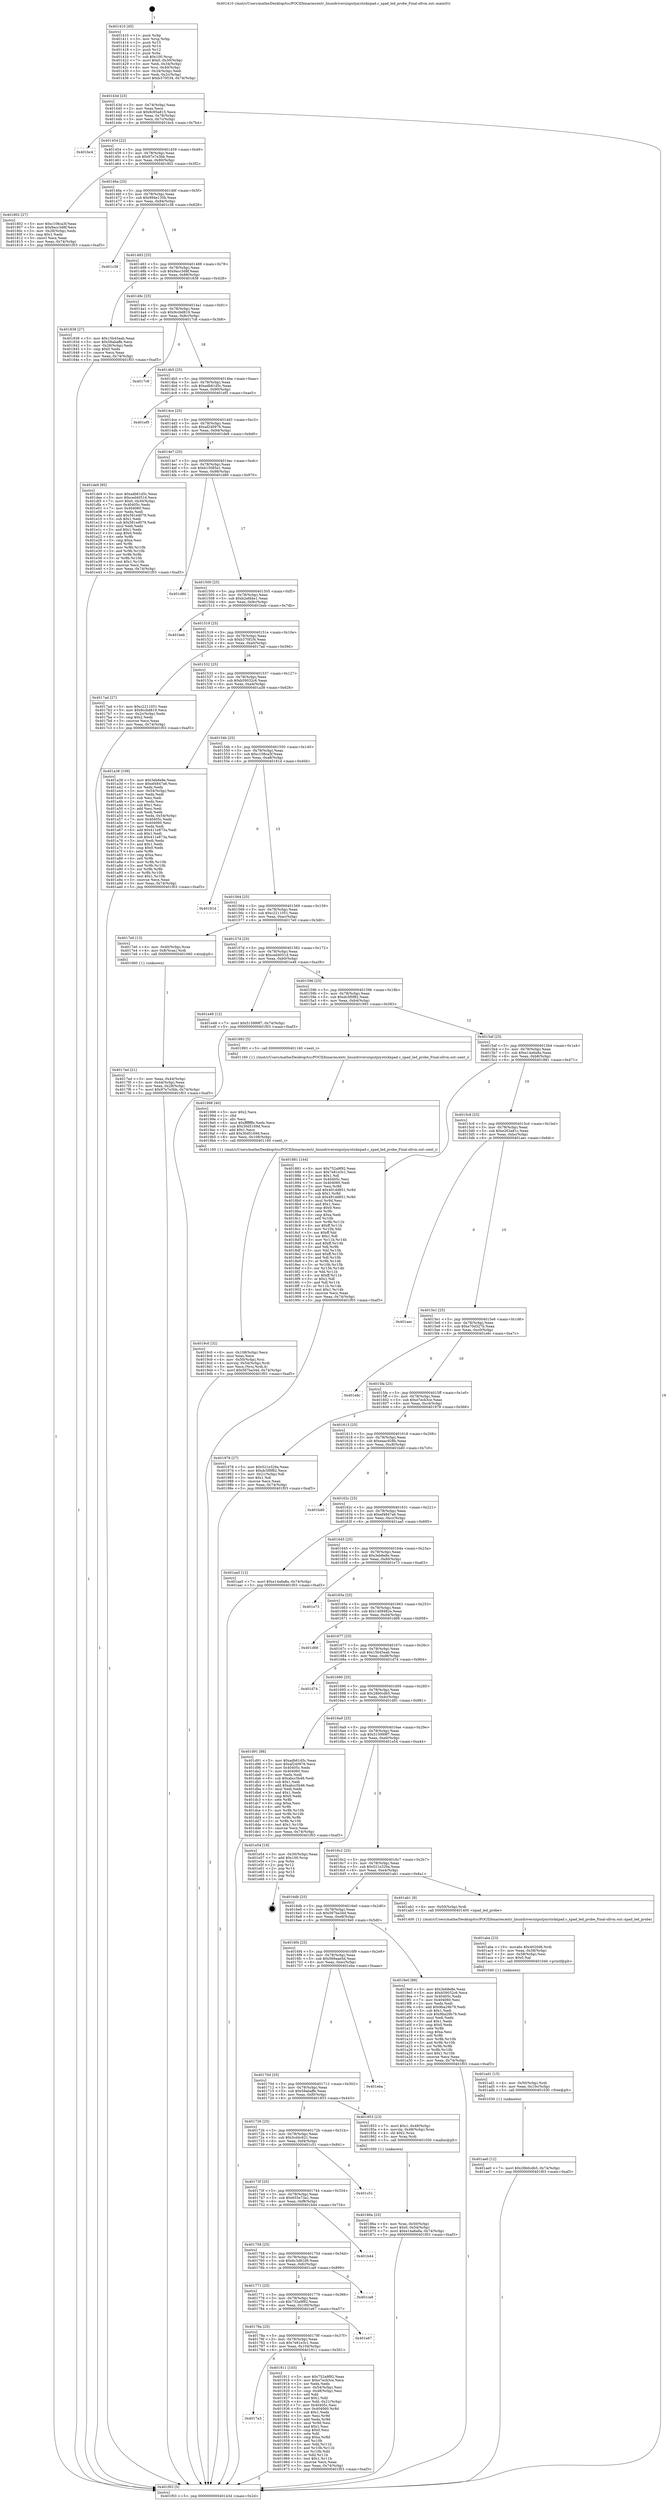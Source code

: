 digraph "0x401410" {
  label = "0x401410 (/mnt/c/Users/mathe/Desktop/tcc/POCII/binaries/extr_linuxdriversinputjoystickxpad.c_xpad_led_probe_Final-ollvm.out::main(0))"
  labelloc = "t"
  node[shape=record]

  Entry [label="",width=0.3,height=0.3,shape=circle,fillcolor=black,style=filled]
  "0x40143d" [label="{
     0x40143d [23]\l
     | [instrs]\l
     &nbsp;&nbsp;0x40143d \<+3\>: mov -0x74(%rbp),%eax\l
     &nbsp;&nbsp;0x401440 \<+2\>: mov %eax,%ecx\l
     &nbsp;&nbsp;0x401442 \<+6\>: sub $0x8c95a815,%ecx\l
     &nbsp;&nbsp;0x401448 \<+3\>: mov %eax,-0x78(%rbp)\l
     &nbsp;&nbsp;0x40144b \<+3\>: mov %ecx,-0x7c(%rbp)\l
     &nbsp;&nbsp;0x40144e \<+6\>: je 0000000000401bc4 \<main+0x7b4\>\l
  }"]
  "0x401bc4" [label="{
     0x401bc4\l
  }", style=dashed]
  "0x401454" [label="{
     0x401454 [22]\l
     | [instrs]\l
     &nbsp;&nbsp;0x401454 \<+5\>: jmp 0000000000401459 \<main+0x49\>\l
     &nbsp;&nbsp;0x401459 \<+3\>: mov -0x78(%rbp),%eax\l
     &nbsp;&nbsp;0x40145c \<+5\>: sub $0x97e7e3bb,%eax\l
     &nbsp;&nbsp;0x401461 \<+3\>: mov %eax,-0x80(%rbp)\l
     &nbsp;&nbsp;0x401464 \<+6\>: je 0000000000401802 \<main+0x3f2\>\l
  }"]
  Exit [label="",width=0.3,height=0.3,shape=circle,fillcolor=black,style=filled,peripheries=2]
  "0x401802" [label="{
     0x401802 [27]\l
     | [instrs]\l
     &nbsp;&nbsp;0x401802 \<+5\>: mov $0xc108ca3f,%eax\l
     &nbsp;&nbsp;0x401807 \<+5\>: mov $0x9acc3d8f,%ecx\l
     &nbsp;&nbsp;0x40180c \<+3\>: mov -0x28(%rbp),%edx\l
     &nbsp;&nbsp;0x40180f \<+3\>: cmp $0x1,%edx\l
     &nbsp;&nbsp;0x401812 \<+3\>: cmovl %ecx,%eax\l
     &nbsp;&nbsp;0x401815 \<+3\>: mov %eax,-0x74(%rbp)\l
     &nbsp;&nbsp;0x401818 \<+5\>: jmp 0000000000401f03 \<main+0xaf3\>\l
  }"]
  "0x40146a" [label="{
     0x40146a [25]\l
     | [instrs]\l
     &nbsp;&nbsp;0x40146a \<+5\>: jmp 000000000040146f \<main+0x5f\>\l
     &nbsp;&nbsp;0x40146f \<+3\>: mov -0x78(%rbp),%eax\l
     &nbsp;&nbsp;0x401472 \<+5\>: sub $0x994e135b,%eax\l
     &nbsp;&nbsp;0x401477 \<+6\>: mov %eax,-0x84(%rbp)\l
     &nbsp;&nbsp;0x40147d \<+6\>: je 0000000000401c38 \<main+0x828\>\l
  }"]
  "0x401ae0" [label="{
     0x401ae0 [12]\l
     | [instrs]\l
     &nbsp;&nbsp;0x401ae0 \<+7\>: movl $0x28b0cdb5,-0x74(%rbp)\l
     &nbsp;&nbsp;0x401ae7 \<+5\>: jmp 0000000000401f03 \<main+0xaf3\>\l
  }"]
  "0x401c38" [label="{
     0x401c38\l
  }", style=dashed]
  "0x401483" [label="{
     0x401483 [25]\l
     | [instrs]\l
     &nbsp;&nbsp;0x401483 \<+5\>: jmp 0000000000401488 \<main+0x78\>\l
     &nbsp;&nbsp;0x401488 \<+3\>: mov -0x78(%rbp),%eax\l
     &nbsp;&nbsp;0x40148b \<+5\>: sub $0x9acc3d8f,%eax\l
     &nbsp;&nbsp;0x401490 \<+6\>: mov %eax,-0x88(%rbp)\l
     &nbsp;&nbsp;0x401496 \<+6\>: je 0000000000401838 \<main+0x428\>\l
  }"]
  "0x401ad1" [label="{
     0x401ad1 [15]\l
     | [instrs]\l
     &nbsp;&nbsp;0x401ad1 \<+4\>: mov -0x50(%rbp),%rdi\l
     &nbsp;&nbsp;0x401ad5 \<+6\>: mov %eax,-0x10c(%rbp)\l
     &nbsp;&nbsp;0x401adb \<+5\>: call 0000000000401030 \<free@plt\>\l
     | [calls]\l
     &nbsp;&nbsp;0x401030 \{1\} (unknown)\l
  }"]
  "0x401838" [label="{
     0x401838 [27]\l
     | [instrs]\l
     &nbsp;&nbsp;0x401838 \<+5\>: mov $0x15b45eab,%eax\l
     &nbsp;&nbsp;0x40183d \<+5\>: mov $0x58abaffe,%ecx\l
     &nbsp;&nbsp;0x401842 \<+3\>: mov -0x28(%rbp),%edx\l
     &nbsp;&nbsp;0x401845 \<+3\>: cmp $0x0,%edx\l
     &nbsp;&nbsp;0x401848 \<+3\>: cmove %ecx,%eax\l
     &nbsp;&nbsp;0x40184b \<+3\>: mov %eax,-0x74(%rbp)\l
     &nbsp;&nbsp;0x40184e \<+5\>: jmp 0000000000401f03 \<main+0xaf3\>\l
  }"]
  "0x40149c" [label="{
     0x40149c [25]\l
     | [instrs]\l
     &nbsp;&nbsp;0x40149c \<+5\>: jmp 00000000004014a1 \<main+0x91\>\l
     &nbsp;&nbsp;0x4014a1 \<+3\>: mov -0x78(%rbp),%eax\l
     &nbsp;&nbsp;0x4014a4 \<+5\>: sub $0x9ccbd819,%eax\l
     &nbsp;&nbsp;0x4014a9 \<+6\>: mov %eax,-0x8c(%rbp)\l
     &nbsp;&nbsp;0x4014af \<+6\>: je 00000000004017c8 \<main+0x3b8\>\l
  }"]
  "0x401aba" [label="{
     0x401aba [23]\l
     | [instrs]\l
     &nbsp;&nbsp;0x401aba \<+10\>: movabs $0x4020d6,%rdi\l
     &nbsp;&nbsp;0x401ac4 \<+3\>: mov %eax,-0x58(%rbp)\l
     &nbsp;&nbsp;0x401ac7 \<+3\>: mov -0x58(%rbp),%esi\l
     &nbsp;&nbsp;0x401aca \<+2\>: mov $0x0,%al\l
     &nbsp;&nbsp;0x401acc \<+5\>: call 0000000000401040 \<printf@plt\>\l
     | [calls]\l
     &nbsp;&nbsp;0x401040 \{1\} (unknown)\l
  }"]
  "0x4017c8" [label="{
     0x4017c8\l
  }", style=dashed]
  "0x4014b5" [label="{
     0x4014b5 [25]\l
     | [instrs]\l
     &nbsp;&nbsp;0x4014b5 \<+5\>: jmp 00000000004014ba \<main+0xaa\>\l
     &nbsp;&nbsp;0x4014ba \<+3\>: mov -0x78(%rbp),%eax\l
     &nbsp;&nbsp;0x4014bd \<+5\>: sub $0xadb61d5c,%eax\l
     &nbsp;&nbsp;0x4014c2 \<+6\>: mov %eax,-0x90(%rbp)\l
     &nbsp;&nbsp;0x4014c8 \<+6\>: je 0000000000401ef5 \<main+0xae5\>\l
  }"]
  "0x4019c0" [label="{
     0x4019c0 [32]\l
     | [instrs]\l
     &nbsp;&nbsp;0x4019c0 \<+6\>: mov -0x108(%rbp),%ecx\l
     &nbsp;&nbsp;0x4019c6 \<+3\>: imul %eax,%ecx\l
     &nbsp;&nbsp;0x4019c9 \<+4\>: mov -0x50(%rbp),%rsi\l
     &nbsp;&nbsp;0x4019cd \<+4\>: movslq -0x54(%rbp),%rdi\l
     &nbsp;&nbsp;0x4019d1 \<+3\>: mov %ecx,(%rsi,%rdi,4)\l
     &nbsp;&nbsp;0x4019d4 \<+7\>: movl $0x567ba34d,-0x74(%rbp)\l
     &nbsp;&nbsp;0x4019db \<+5\>: jmp 0000000000401f03 \<main+0xaf3\>\l
  }"]
  "0x401ef5" [label="{
     0x401ef5\l
  }", style=dashed]
  "0x4014ce" [label="{
     0x4014ce [25]\l
     | [instrs]\l
     &nbsp;&nbsp;0x4014ce \<+5\>: jmp 00000000004014d3 \<main+0xc3\>\l
     &nbsp;&nbsp;0x4014d3 \<+3\>: mov -0x78(%rbp),%eax\l
     &nbsp;&nbsp;0x4014d6 \<+5\>: sub $0xaf240976,%eax\l
     &nbsp;&nbsp;0x4014db \<+6\>: mov %eax,-0x94(%rbp)\l
     &nbsp;&nbsp;0x4014e1 \<+6\>: je 0000000000401de9 \<main+0x9d9\>\l
  }"]
  "0x401998" [label="{
     0x401998 [40]\l
     | [instrs]\l
     &nbsp;&nbsp;0x401998 \<+5\>: mov $0x2,%ecx\l
     &nbsp;&nbsp;0x40199d \<+1\>: cltd\l
     &nbsp;&nbsp;0x40199e \<+2\>: idiv %ecx\l
     &nbsp;&nbsp;0x4019a0 \<+6\>: imul $0xfffffffe,%edx,%ecx\l
     &nbsp;&nbsp;0x4019a6 \<+6\>: sub $0x30d5169d,%ecx\l
     &nbsp;&nbsp;0x4019ac \<+3\>: add $0x1,%ecx\l
     &nbsp;&nbsp;0x4019af \<+6\>: add $0x30d5169d,%ecx\l
     &nbsp;&nbsp;0x4019b5 \<+6\>: mov %ecx,-0x108(%rbp)\l
     &nbsp;&nbsp;0x4019bb \<+5\>: call 0000000000401160 \<next_i\>\l
     | [calls]\l
     &nbsp;&nbsp;0x401160 \{1\} (/mnt/c/Users/mathe/Desktop/tcc/POCII/binaries/extr_linuxdriversinputjoystickxpad.c_xpad_led_probe_Final-ollvm.out::next_i)\l
  }"]
  "0x401de9" [label="{
     0x401de9 [95]\l
     | [instrs]\l
     &nbsp;&nbsp;0x401de9 \<+5\>: mov $0xadb61d5c,%eax\l
     &nbsp;&nbsp;0x401dee \<+5\>: mov $0xced4051d,%ecx\l
     &nbsp;&nbsp;0x401df3 \<+7\>: movl $0x0,-0x30(%rbp)\l
     &nbsp;&nbsp;0x401dfa \<+7\>: mov 0x40405c,%edx\l
     &nbsp;&nbsp;0x401e01 \<+7\>: mov 0x404060,%esi\l
     &nbsp;&nbsp;0x401e08 \<+2\>: mov %edx,%edi\l
     &nbsp;&nbsp;0x401e0a \<+6\>: add $0x581ed079,%edi\l
     &nbsp;&nbsp;0x401e10 \<+3\>: sub $0x1,%edi\l
     &nbsp;&nbsp;0x401e13 \<+6\>: sub $0x581ed079,%edi\l
     &nbsp;&nbsp;0x401e19 \<+3\>: imul %edi,%edx\l
     &nbsp;&nbsp;0x401e1c \<+3\>: and $0x1,%edx\l
     &nbsp;&nbsp;0x401e1f \<+3\>: cmp $0x0,%edx\l
     &nbsp;&nbsp;0x401e22 \<+4\>: sete %r8b\l
     &nbsp;&nbsp;0x401e26 \<+3\>: cmp $0xa,%esi\l
     &nbsp;&nbsp;0x401e29 \<+4\>: setl %r9b\l
     &nbsp;&nbsp;0x401e2d \<+3\>: mov %r8b,%r10b\l
     &nbsp;&nbsp;0x401e30 \<+3\>: and %r9b,%r10b\l
     &nbsp;&nbsp;0x401e33 \<+3\>: xor %r9b,%r8b\l
     &nbsp;&nbsp;0x401e36 \<+3\>: or %r8b,%r10b\l
     &nbsp;&nbsp;0x401e39 \<+4\>: test $0x1,%r10b\l
     &nbsp;&nbsp;0x401e3d \<+3\>: cmovne %ecx,%eax\l
     &nbsp;&nbsp;0x401e40 \<+3\>: mov %eax,-0x74(%rbp)\l
     &nbsp;&nbsp;0x401e43 \<+5\>: jmp 0000000000401f03 \<main+0xaf3\>\l
  }"]
  "0x4014e7" [label="{
     0x4014e7 [25]\l
     | [instrs]\l
     &nbsp;&nbsp;0x4014e7 \<+5\>: jmp 00000000004014ec \<main+0xdc\>\l
     &nbsp;&nbsp;0x4014ec \<+3\>: mov -0x78(%rbp),%eax\l
     &nbsp;&nbsp;0x4014ef \<+5\>: sub $0xb15085e1,%eax\l
     &nbsp;&nbsp;0x4014f4 \<+6\>: mov %eax,-0x98(%rbp)\l
     &nbsp;&nbsp;0x4014fa \<+6\>: je 0000000000401d80 \<main+0x970\>\l
  }"]
  "0x4017a3" [label="{
     0x4017a3\l
  }", style=dashed]
  "0x401d80" [label="{
     0x401d80\l
  }", style=dashed]
  "0x401500" [label="{
     0x401500 [25]\l
     | [instrs]\l
     &nbsp;&nbsp;0x401500 \<+5\>: jmp 0000000000401505 \<main+0xf5\>\l
     &nbsp;&nbsp;0x401505 \<+3\>: mov -0x78(%rbp),%eax\l
     &nbsp;&nbsp;0x401508 \<+5\>: sub $0xb2efd4e1,%eax\l
     &nbsp;&nbsp;0x40150d \<+6\>: mov %eax,-0x9c(%rbp)\l
     &nbsp;&nbsp;0x401513 \<+6\>: je 0000000000401beb \<main+0x7db\>\l
  }"]
  "0x401911" [label="{
     0x401911 [103]\l
     | [instrs]\l
     &nbsp;&nbsp;0x401911 \<+5\>: mov $0x752a9f92,%eax\l
     &nbsp;&nbsp;0x401916 \<+5\>: mov $0xe7ecb3ce,%ecx\l
     &nbsp;&nbsp;0x40191b \<+2\>: xor %edx,%edx\l
     &nbsp;&nbsp;0x40191d \<+3\>: mov -0x54(%rbp),%esi\l
     &nbsp;&nbsp;0x401920 \<+3\>: cmp -0x48(%rbp),%esi\l
     &nbsp;&nbsp;0x401923 \<+4\>: setl %dil\l
     &nbsp;&nbsp;0x401927 \<+4\>: and $0x1,%dil\l
     &nbsp;&nbsp;0x40192b \<+4\>: mov %dil,-0x21(%rbp)\l
     &nbsp;&nbsp;0x40192f \<+7\>: mov 0x40405c,%esi\l
     &nbsp;&nbsp;0x401936 \<+8\>: mov 0x404060,%r8d\l
     &nbsp;&nbsp;0x40193e \<+3\>: sub $0x1,%edx\l
     &nbsp;&nbsp;0x401941 \<+3\>: mov %esi,%r9d\l
     &nbsp;&nbsp;0x401944 \<+3\>: add %edx,%r9d\l
     &nbsp;&nbsp;0x401947 \<+4\>: imul %r9d,%esi\l
     &nbsp;&nbsp;0x40194b \<+3\>: and $0x1,%esi\l
     &nbsp;&nbsp;0x40194e \<+3\>: cmp $0x0,%esi\l
     &nbsp;&nbsp;0x401951 \<+4\>: sete %dil\l
     &nbsp;&nbsp;0x401955 \<+4\>: cmp $0xa,%r8d\l
     &nbsp;&nbsp;0x401959 \<+4\>: setl %r10b\l
     &nbsp;&nbsp;0x40195d \<+3\>: mov %dil,%r11b\l
     &nbsp;&nbsp;0x401960 \<+3\>: and %r10b,%r11b\l
     &nbsp;&nbsp;0x401963 \<+3\>: xor %r10b,%dil\l
     &nbsp;&nbsp;0x401966 \<+3\>: or %dil,%r11b\l
     &nbsp;&nbsp;0x401969 \<+4\>: test $0x1,%r11b\l
     &nbsp;&nbsp;0x40196d \<+3\>: cmovne %ecx,%eax\l
     &nbsp;&nbsp;0x401970 \<+3\>: mov %eax,-0x74(%rbp)\l
     &nbsp;&nbsp;0x401973 \<+5\>: jmp 0000000000401f03 \<main+0xaf3\>\l
  }"]
  "0x401beb" [label="{
     0x401beb\l
  }", style=dashed]
  "0x401519" [label="{
     0x401519 [25]\l
     | [instrs]\l
     &nbsp;&nbsp;0x401519 \<+5\>: jmp 000000000040151e \<main+0x10e\>\l
     &nbsp;&nbsp;0x40151e \<+3\>: mov -0x78(%rbp),%eax\l
     &nbsp;&nbsp;0x401521 \<+5\>: sub $0xb370f1f4,%eax\l
     &nbsp;&nbsp;0x401526 \<+6\>: mov %eax,-0xa0(%rbp)\l
     &nbsp;&nbsp;0x40152c \<+6\>: je 00000000004017ad \<main+0x39d\>\l
  }"]
  "0x40178a" [label="{
     0x40178a [25]\l
     | [instrs]\l
     &nbsp;&nbsp;0x40178a \<+5\>: jmp 000000000040178f \<main+0x37f\>\l
     &nbsp;&nbsp;0x40178f \<+3\>: mov -0x78(%rbp),%eax\l
     &nbsp;&nbsp;0x401792 \<+5\>: sub $0x7e81e3c1,%eax\l
     &nbsp;&nbsp;0x401797 \<+6\>: mov %eax,-0x104(%rbp)\l
     &nbsp;&nbsp;0x40179d \<+6\>: je 0000000000401911 \<main+0x501\>\l
  }"]
  "0x4017ad" [label="{
     0x4017ad [27]\l
     | [instrs]\l
     &nbsp;&nbsp;0x4017ad \<+5\>: mov $0xc2211051,%eax\l
     &nbsp;&nbsp;0x4017b2 \<+5\>: mov $0x9ccbd819,%ecx\l
     &nbsp;&nbsp;0x4017b7 \<+3\>: mov -0x2c(%rbp),%edx\l
     &nbsp;&nbsp;0x4017ba \<+3\>: cmp $0x2,%edx\l
     &nbsp;&nbsp;0x4017bd \<+3\>: cmovne %ecx,%eax\l
     &nbsp;&nbsp;0x4017c0 \<+3\>: mov %eax,-0x74(%rbp)\l
     &nbsp;&nbsp;0x4017c3 \<+5\>: jmp 0000000000401f03 \<main+0xaf3\>\l
  }"]
  "0x401532" [label="{
     0x401532 [25]\l
     | [instrs]\l
     &nbsp;&nbsp;0x401532 \<+5\>: jmp 0000000000401537 \<main+0x127\>\l
     &nbsp;&nbsp;0x401537 \<+3\>: mov -0x78(%rbp),%eax\l
     &nbsp;&nbsp;0x40153a \<+5\>: sub $0xb59032c6,%eax\l
     &nbsp;&nbsp;0x40153f \<+6\>: mov %eax,-0xa4(%rbp)\l
     &nbsp;&nbsp;0x401545 \<+6\>: je 0000000000401a38 \<main+0x628\>\l
  }"]
  "0x401f03" [label="{
     0x401f03 [5]\l
     | [instrs]\l
     &nbsp;&nbsp;0x401f03 \<+5\>: jmp 000000000040143d \<main+0x2d\>\l
  }"]
  "0x401410" [label="{
     0x401410 [45]\l
     | [instrs]\l
     &nbsp;&nbsp;0x401410 \<+1\>: push %rbp\l
     &nbsp;&nbsp;0x401411 \<+3\>: mov %rsp,%rbp\l
     &nbsp;&nbsp;0x401414 \<+2\>: push %r15\l
     &nbsp;&nbsp;0x401416 \<+2\>: push %r14\l
     &nbsp;&nbsp;0x401418 \<+2\>: push %r12\l
     &nbsp;&nbsp;0x40141a \<+1\>: push %rbx\l
     &nbsp;&nbsp;0x40141b \<+7\>: sub $0x100,%rsp\l
     &nbsp;&nbsp;0x401422 \<+7\>: movl $0x0,-0x30(%rbp)\l
     &nbsp;&nbsp;0x401429 \<+3\>: mov %edi,-0x34(%rbp)\l
     &nbsp;&nbsp;0x40142c \<+4\>: mov %rsi,-0x40(%rbp)\l
     &nbsp;&nbsp;0x401430 \<+3\>: mov -0x34(%rbp),%edi\l
     &nbsp;&nbsp;0x401433 \<+3\>: mov %edi,-0x2c(%rbp)\l
     &nbsp;&nbsp;0x401436 \<+7\>: movl $0xb370f1f4,-0x74(%rbp)\l
  }"]
  "0x401e67" [label="{
     0x401e67\l
  }", style=dashed]
  "0x401a38" [label="{
     0x401a38 [109]\l
     | [instrs]\l
     &nbsp;&nbsp;0x401a38 \<+5\>: mov $0x3eb8e8e,%eax\l
     &nbsp;&nbsp;0x401a3d \<+5\>: mov $0xef4847a6,%ecx\l
     &nbsp;&nbsp;0x401a42 \<+2\>: xor %edx,%edx\l
     &nbsp;&nbsp;0x401a44 \<+3\>: mov -0x54(%rbp),%esi\l
     &nbsp;&nbsp;0x401a47 \<+2\>: mov %edx,%edi\l
     &nbsp;&nbsp;0x401a49 \<+2\>: sub %esi,%edi\l
     &nbsp;&nbsp;0x401a4b \<+2\>: mov %edx,%esi\l
     &nbsp;&nbsp;0x401a4d \<+3\>: sub $0x1,%esi\l
     &nbsp;&nbsp;0x401a50 \<+2\>: add %esi,%edi\l
     &nbsp;&nbsp;0x401a52 \<+2\>: sub %edi,%edx\l
     &nbsp;&nbsp;0x401a54 \<+3\>: mov %edx,-0x54(%rbp)\l
     &nbsp;&nbsp;0x401a57 \<+7\>: mov 0x40405c,%edx\l
     &nbsp;&nbsp;0x401a5e \<+7\>: mov 0x404060,%esi\l
     &nbsp;&nbsp;0x401a65 \<+2\>: mov %edx,%edi\l
     &nbsp;&nbsp;0x401a67 \<+6\>: add $0x411e873a,%edi\l
     &nbsp;&nbsp;0x401a6d \<+3\>: sub $0x1,%edi\l
     &nbsp;&nbsp;0x401a70 \<+6\>: sub $0x411e873a,%edi\l
     &nbsp;&nbsp;0x401a76 \<+3\>: imul %edi,%edx\l
     &nbsp;&nbsp;0x401a79 \<+3\>: and $0x1,%edx\l
     &nbsp;&nbsp;0x401a7c \<+3\>: cmp $0x0,%edx\l
     &nbsp;&nbsp;0x401a7f \<+4\>: sete %r8b\l
     &nbsp;&nbsp;0x401a83 \<+3\>: cmp $0xa,%esi\l
     &nbsp;&nbsp;0x401a86 \<+4\>: setl %r9b\l
     &nbsp;&nbsp;0x401a8a \<+3\>: mov %r8b,%r10b\l
     &nbsp;&nbsp;0x401a8d \<+3\>: and %r9b,%r10b\l
     &nbsp;&nbsp;0x401a90 \<+3\>: xor %r9b,%r8b\l
     &nbsp;&nbsp;0x401a93 \<+3\>: or %r8b,%r10b\l
     &nbsp;&nbsp;0x401a96 \<+4\>: test $0x1,%r10b\l
     &nbsp;&nbsp;0x401a9a \<+3\>: cmovne %ecx,%eax\l
     &nbsp;&nbsp;0x401a9d \<+3\>: mov %eax,-0x74(%rbp)\l
     &nbsp;&nbsp;0x401aa0 \<+5\>: jmp 0000000000401f03 \<main+0xaf3\>\l
  }"]
  "0x40154b" [label="{
     0x40154b [25]\l
     | [instrs]\l
     &nbsp;&nbsp;0x40154b \<+5\>: jmp 0000000000401550 \<main+0x140\>\l
     &nbsp;&nbsp;0x401550 \<+3\>: mov -0x78(%rbp),%eax\l
     &nbsp;&nbsp;0x401553 \<+5\>: sub $0xc108ca3f,%eax\l
     &nbsp;&nbsp;0x401558 \<+6\>: mov %eax,-0xa8(%rbp)\l
     &nbsp;&nbsp;0x40155e \<+6\>: je 000000000040181d \<main+0x40d\>\l
  }"]
  "0x401771" [label="{
     0x401771 [25]\l
     | [instrs]\l
     &nbsp;&nbsp;0x401771 \<+5\>: jmp 0000000000401776 \<main+0x366\>\l
     &nbsp;&nbsp;0x401776 \<+3\>: mov -0x78(%rbp),%eax\l
     &nbsp;&nbsp;0x401779 \<+5\>: sub $0x752a9f92,%eax\l
     &nbsp;&nbsp;0x40177e \<+6\>: mov %eax,-0x100(%rbp)\l
     &nbsp;&nbsp;0x401784 \<+6\>: je 0000000000401e67 \<main+0xa57\>\l
  }"]
  "0x40181d" [label="{
     0x40181d\l
  }", style=dashed]
  "0x401564" [label="{
     0x401564 [25]\l
     | [instrs]\l
     &nbsp;&nbsp;0x401564 \<+5\>: jmp 0000000000401569 \<main+0x159\>\l
     &nbsp;&nbsp;0x401569 \<+3\>: mov -0x78(%rbp),%eax\l
     &nbsp;&nbsp;0x40156c \<+5\>: sub $0xc2211051,%eax\l
     &nbsp;&nbsp;0x401571 \<+6\>: mov %eax,-0xac(%rbp)\l
     &nbsp;&nbsp;0x401577 \<+6\>: je 00000000004017e0 \<main+0x3d0\>\l
  }"]
  "0x401ca9" [label="{
     0x401ca9\l
  }", style=dashed]
  "0x4017e0" [label="{
     0x4017e0 [13]\l
     | [instrs]\l
     &nbsp;&nbsp;0x4017e0 \<+4\>: mov -0x40(%rbp),%rax\l
     &nbsp;&nbsp;0x4017e4 \<+4\>: mov 0x8(%rax),%rdi\l
     &nbsp;&nbsp;0x4017e8 \<+5\>: call 0000000000401060 \<atoi@plt\>\l
     | [calls]\l
     &nbsp;&nbsp;0x401060 \{1\} (unknown)\l
  }"]
  "0x40157d" [label="{
     0x40157d [25]\l
     | [instrs]\l
     &nbsp;&nbsp;0x40157d \<+5\>: jmp 0000000000401582 \<main+0x172\>\l
     &nbsp;&nbsp;0x401582 \<+3\>: mov -0x78(%rbp),%eax\l
     &nbsp;&nbsp;0x401585 \<+5\>: sub $0xced4051d,%eax\l
     &nbsp;&nbsp;0x40158a \<+6\>: mov %eax,-0xb0(%rbp)\l
     &nbsp;&nbsp;0x401590 \<+6\>: je 0000000000401e48 \<main+0xa38\>\l
  }"]
  "0x4017ed" [label="{
     0x4017ed [21]\l
     | [instrs]\l
     &nbsp;&nbsp;0x4017ed \<+3\>: mov %eax,-0x44(%rbp)\l
     &nbsp;&nbsp;0x4017f0 \<+3\>: mov -0x44(%rbp),%eax\l
     &nbsp;&nbsp;0x4017f3 \<+3\>: mov %eax,-0x28(%rbp)\l
     &nbsp;&nbsp;0x4017f6 \<+7\>: movl $0x97e7e3bb,-0x74(%rbp)\l
     &nbsp;&nbsp;0x4017fd \<+5\>: jmp 0000000000401f03 \<main+0xaf3\>\l
  }"]
  "0x401758" [label="{
     0x401758 [25]\l
     | [instrs]\l
     &nbsp;&nbsp;0x401758 \<+5\>: jmp 000000000040175d \<main+0x34d\>\l
     &nbsp;&nbsp;0x40175d \<+3\>: mov -0x78(%rbp),%eax\l
     &nbsp;&nbsp;0x401760 \<+5\>: sub $0x6c3d81d9,%eax\l
     &nbsp;&nbsp;0x401765 \<+6\>: mov %eax,-0xfc(%rbp)\l
     &nbsp;&nbsp;0x40176b \<+6\>: je 0000000000401ca9 \<main+0x899\>\l
  }"]
  "0x401e48" [label="{
     0x401e48 [12]\l
     | [instrs]\l
     &nbsp;&nbsp;0x401e48 \<+7\>: movl $0x515999f7,-0x74(%rbp)\l
     &nbsp;&nbsp;0x401e4f \<+5\>: jmp 0000000000401f03 \<main+0xaf3\>\l
  }"]
  "0x401596" [label="{
     0x401596 [25]\l
     | [instrs]\l
     &nbsp;&nbsp;0x401596 \<+5\>: jmp 000000000040159b \<main+0x18b\>\l
     &nbsp;&nbsp;0x40159b \<+3\>: mov -0x78(%rbp),%eax\l
     &nbsp;&nbsp;0x40159e \<+5\>: sub $0xdc5f0f82,%eax\l
     &nbsp;&nbsp;0x4015a3 \<+6\>: mov %eax,-0xb4(%rbp)\l
     &nbsp;&nbsp;0x4015a9 \<+6\>: je 0000000000401993 \<main+0x583\>\l
  }"]
  "0x401b44" [label="{
     0x401b44\l
  }", style=dashed]
  "0x401993" [label="{
     0x401993 [5]\l
     | [instrs]\l
     &nbsp;&nbsp;0x401993 \<+5\>: call 0000000000401160 \<next_i\>\l
     | [calls]\l
     &nbsp;&nbsp;0x401160 \{1\} (/mnt/c/Users/mathe/Desktop/tcc/POCII/binaries/extr_linuxdriversinputjoystickxpad.c_xpad_led_probe_Final-ollvm.out::next_i)\l
  }"]
  "0x4015af" [label="{
     0x4015af [25]\l
     | [instrs]\l
     &nbsp;&nbsp;0x4015af \<+5\>: jmp 00000000004015b4 \<main+0x1a4\>\l
     &nbsp;&nbsp;0x4015b4 \<+3\>: mov -0x78(%rbp),%eax\l
     &nbsp;&nbsp;0x4015b7 \<+5\>: sub $0xe14a6a8a,%eax\l
     &nbsp;&nbsp;0x4015bc \<+6\>: mov %eax,-0xb8(%rbp)\l
     &nbsp;&nbsp;0x4015c2 \<+6\>: je 0000000000401881 \<main+0x471\>\l
  }"]
  "0x40173f" [label="{
     0x40173f [25]\l
     | [instrs]\l
     &nbsp;&nbsp;0x40173f \<+5\>: jmp 0000000000401744 \<main+0x334\>\l
     &nbsp;&nbsp;0x401744 \<+3\>: mov -0x78(%rbp),%eax\l
     &nbsp;&nbsp;0x401747 \<+5\>: sub $0x655e73a1,%eax\l
     &nbsp;&nbsp;0x40174c \<+6\>: mov %eax,-0xf8(%rbp)\l
     &nbsp;&nbsp;0x401752 \<+6\>: je 0000000000401b44 \<main+0x734\>\l
  }"]
  "0x401881" [label="{
     0x401881 [144]\l
     | [instrs]\l
     &nbsp;&nbsp;0x401881 \<+5\>: mov $0x752a9f92,%eax\l
     &nbsp;&nbsp;0x401886 \<+5\>: mov $0x7e81e3c1,%ecx\l
     &nbsp;&nbsp;0x40188b \<+2\>: mov $0x1,%dl\l
     &nbsp;&nbsp;0x40188d \<+7\>: mov 0x40405c,%esi\l
     &nbsp;&nbsp;0x401894 \<+7\>: mov 0x404060,%edi\l
     &nbsp;&nbsp;0x40189b \<+3\>: mov %esi,%r8d\l
     &nbsp;&nbsp;0x40189e \<+7\>: add $0x491dd851,%r8d\l
     &nbsp;&nbsp;0x4018a5 \<+4\>: sub $0x1,%r8d\l
     &nbsp;&nbsp;0x4018a9 \<+7\>: sub $0x491dd851,%r8d\l
     &nbsp;&nbsp;0x4018b0 \<+4\>: imul %r8d,%esi\l
     &nbsp;&nbsp;0x4018b4 \<+3\>: and $0x1,%esi\l
     &nbsp;&nbsp;0x4018b7 \<+3\>: cmp $0x0,%esi\l
     &nbsp;&nbsp;0x4018ba \<+4\>: sete %r9b\l
     &nbsp;&nbsp;0x4018be \<+3\>: cmp $0xa,%edi\l
     &nbsp;&nbsp;0x4018c1 \<+4\>: setl %r10b\l
     &nbsp;&nbsp;0x4018c5 \<+3\>: mov %r9b,%r11b\l
     &nbsp;&nbsp;0x4018c8 \<+4\>: xor $0xff,%r11b\l
     &nbsp;&nbsp;0x4018cc \<+3\>: mov %r10b,%bl\l
     &nbsp;&nbsp;0x4018cf \<+3\>: xor $0xff,%bl\l
     &nbsp;&nbsp;0x4018d2 \<+3\>: xor $0x1,%dl\l
     &nbsp;&nbsp;0x4018d5 \<+3\>: mov %r11b,%r14b\l
     &nbsp;&nbsp;0x4018d8 \<+4\>: and $0xff,%r14b\l
     &nbsp;&nbsp;0x4018dc \<+3\>: and %dl,%r9b\l
     &nbsp;&nbsp;0x4018df \<+3\>: mov %bl,%r15b\l
     &nbsp;&nbsp;0x4018e2 \<+4\>: and $0xff,%r15b\l
     &nbsp;&nbsp;0x4018e6 \<+3\>: and %dl,%r10b\l
     &nbsp;&nbsp;0x4018e9 \<+3\>: or %r9b,%r14b\l
     &nbsp;&nbsp;0x4018ec \<+3\>: or %r10b,%r15b\l
     &nbsp;&nbsp;0x4018ef \<+3\>: xor %r15b,%r14b\l
     &nbsp;&nbsp;0x4018f2 \<+3\>: or %bl,%r11b\l
     &nbsp;&nbsp;0x4018f5 \<+4\>: xor $0xff,%r11b\l
     &nbsp;&nbsp;0x4018f9 \<+3\>: or $0x1,%dl\l
     &nbsp;&nbsp;0x4018fc \<+3\>: and %dl,%r11b\l
     &nbsp;&nbsp;0x4018ff \<+3\>: or %r11b,%r14b\l
     &nbsp;&nbsp;0x401902 \<+4\>: test $0x1,%r14b\l
     &nbsp;&nbsp;0x401906 \<+3\>: cmovne %ecx,%eax\l
     &nbsp;&nbsp;0x401909 \<+3\>: mov %eax,-0x74(%rbp)\l
     &nbsp;&nbsp;0x40190c \<+5\>: jmp 0000000000401f03 \<main+0xaf3\>\l
  }"]
  "0x4015c8" [label="{
     0x4015c8 [25]\l
     | [instrs]\l
     &nbsp;&nbsp;0x4015c8 \<+5\>: jmp 00000000004015cd \<main+0x1bd\>\l
     &nbsp;&nbsp;0x4015cd \<+3\>: mov -0x78(%rbp),%eax\l
     &nbsp;&nbsp;0x4015d0 \<+5\>: sub $0xe263a81c,%eax\l
     &nbsp;&nbsp;0x4015d5 \<+6\>: mov %eax,-0xbc(%rbp)\l
     &nbsp;&nbsp;0x4015db \<+6\>: je 0000000000401aec \<main+0x6dc\>\l
  }"]
  "0x401c51" [label="{
     0x401c51\l
  }", style=dashed]
  "0x401aec" [label="{
     0x401aec\l
  }", style=dashed]
  "0x4015e1" [label="{
     0x4015e1 [25]\l
     | [instrs]\l
     &nbsp;&nbsp;0x4015e1 \<+5\>: jmp 00000000004015e6 \<main+0x1d6\>\l
     &nbsp;&nbsp;0x4015e6 \<+3\>: mov -0x78(%rbp),%eax\l
     &nbsp;&nbsp;0x4015e9 \<+5\>: sub $0xe70d327b,%eax\l
     &nbsp;&nbsp;0x4015ee \<+6\>: mov %eax,-0xc0(%rbp)\l
     &nbsp;&nbsp;0x4015f4 \<+6\>: je 0000000000401e8c \<main+0xa7c\>\l
  }"]
  "0x40186a" [label="{
     0x40186a [23]\l
     | [instrs]\l
     &nbsp;&nbsp;0x40186a \<+4\>: mov %rax,-0x50(%rbp)\l
     &nbsp;&nbsp;0x40186e \<+7\>: movl $0x0,-0x54(%rbp)\l
     &nbsp;&nbsp;0x401875 \<+7\>: movl $0xe14a6a8a,-0x74(%rbp)\l
     &nbsp;&nbsp;0x40187c \<+5\>: jmp 0000000000401f03 \<main+0xaf3\>\l
  }"]
  "0x401e8c" [label="{
     0x401e8c\l
  }", style=dashed]
  "0x4015fa" [label="{
     0x4015fa [25]\l
     | [instrs]\l
     &nbsp;&nbsp;0x4015fa \<+5\>: jmp 00000000004015ff \<main+0x1ef\>\l
     &nbsp;&nbsp;0x4015ff \<+3\>: mov -0x78(%rbp),%eax\l
     &nbsp;&nbsp;0x401602 \<+5\>: sub $0xe7ecb3ce,%eax\l
     &nbsp;&nbsp;0x401607 \<+6\>: mov %eax,-0xc4(%rbp)\l
     &nbsp;&nbsp;0x40160d \<+6\>: je 0000000000401978 \<main+0x568\>\l
  }"]
  "0x401726" [label="{
     0x401726 [25]\l
     | [instrs]\l
     &nbsp;&nbsp;0x401726 \<+5\>: jmp 000000000040172b \<main+0x31b\>\l
     &nbsp;&nbsp;0x40172b \<+3\>: mov -0x78(%rbp),%eax\l
     &nbsp;&nbsp;0x40172e \<+5\>: sub $0x5cd4c621,%eax\l
     &nbsp;&nbsp;0x401733 \<+6\>: mov %eax,-0xf4(%rbp)\l
     &nbsp;&nbsp;0x401739 \<+6\>: je 0000000000401c51 \<main+0x841\>\l
  }"]
  "0x401978" [label="{
     0x401978 [27]\l
     | [instrs]\l
     &nbsp;&nbsp;0x401978 \<+5\>: mov $0x521e329a,%eax\l
     &nbsp;&nbsp;0x40197d \<+5\>: mov $0xdc5f0f82,%ecx\l
     &nbsp;&nbsp;0x401982 \<+3\>: mov -0x21(%rbp),%dl\l
     &nbsp;&nbsp;0x401985 \<+3\>: test $0x1,%dl\l
     &nbsp;&nbsp;0x401988 \<+3\>: cmovne %ecx,%eax\l
     &nbsp;&nbsp;0x40198b \<+3\>: mov %eax,-0x74(%rbp)\l
     &nbsp;&nbsp;0x40198e \<+5\>: jmp 0000000000401f03 \<main+0xaf3\>\l
  }"]
  "0x401613" [label="{
     0x401613 [25]\l
     | [instrs]\l
     &nbsp;&nbsp;0x401613 \<+5\>: jmp 0000000000401618 \<main+0x208\>\l
     &nbsp;&nbsp;0x401618 \<+3\>: mov -0x78(%rbp),%eax\l
     &nbsp;&nbsp;0x40161b \<+5\>: sub $0xeaac928b,%eax\l
     &nbsp;&nbsp;0x401620 \<+6\>: mov %eax,-0xc8(%rbp)\l
     &nbsp;&nbsp;0x401626 \<+6\>: je 0000000000401bd0 \<main+0x7c0\>\l
  }"]
  "0x401853" [label="{
     0x401853 [23]\l
     | [instrs]\l
     &nbsp;&nbsp;0x401853 \<+7\>: movl $0x1,-0x48(%rbp)\l
     &nbsp;&nbsp;0x40185a \<+4\>: movslq -0x48(%rbp),%rax\l
     &nbsp;&nbsp;0x40185e \<+4\>: shl $0x2,%rax\l
     &nbsp;&nbsp;0x401862 \<+3\>: mov %rax,%rdi\l
     &nbsp;&nbsp;0x401865 \<+5\>: call 0000000000401050 \<malloc@plt\>\l
     | [calls]\l
     &nbsp;&nbsp;0x401050 \{1\} (unknown)\l
  }"]
  "0x401bd0" [label="{
     0x401bd0\l
  }", style=dashed]
  "0x40162c" [label="{
     0x40162c [25]\l
     | [instrs]\l
     &nbsp;&nbsp;0x40162c \<+5\>: jmp 0000000000401631 \<main+0x221\>\l
     &nbsp;&nbsp;0x401631 \<+3\>: mov -0x78(%rbp),%eax\l
     &nbsp;&nbsp;0x401634 \<+5\>: sub $0xef4847a6,%eax\l
     &nbsp;&nbsp;0x401639 \<+6\>: mov %eax,-0xcc(%rbp)\l
     &nbsp;&nbsp;0x40163f \<+6\>: je 0000000000401aa5 \<main+0x695\>\l
  }"]
  "0x40170d" [label="{
     0x40170d [25]\l
     | [instrs]\l
     &nbsp;&nbsp;0x40170d \<+5\>: jmp 0000000000401712 \<main+0x302\>\l
     &nbsp;&nbsp;0x401712 \<+3\>: mov -0x78(%rbp),%eax\l
     &nbsp;&nbsp;0x401715 \<+5\>: sub $0x58abaffe,%eax\l
     &nbsp;&nbsp;0x40171a \<+6\>: mov %eax,-0xf0(%rbp)\l
     &nbsp;&nbsp;0x401720 \<+6\>: je 0000000000401853 \<main+0x443\>\l
  }"]
  "0x401aa5" [label="{
     0x401aa5 [12]\l
     | [instrs]\l
     &nbsp;&nbsp;0x401aa5 \<+7\>: movl $0xe14a6a8a,-0x74(%rbp)\l
     &nbsp;&nbsp;0x401aac \<+5\>: jmp 0000000000401f03 \<main+0xaf3\>\l
  }"]
  "0x401645" [label="{
     0x401645 [25]\l
     | [instrs]\l
     &nbsp;&nbsp;0x401645 \<+5\>: jmp 000000000040164a \<main+0x23a\>\l
     &nbsp;&nbsp;0x40164a \<+3\>: mov -0x78(%rbp),%eax\l
     &nbsp;&nbsp;0x40164d \<+5\>: sub $0x3eb8e8e,%eax\l
     &nbsp;&nbsp;0x401652 \<+6\>: mov %eax,-0xd0(%rbp)\l
     &nbsp;&nbsp;0x401658 \<+6\>: je 0000000000401e73 \<main+0xa63\>\l
  }"]
  "0x401eba" [label="{
     0x401eba\l
  }", style=dashed]
  "0x401e73" [label="{
     0x401e73\l
  }", style=dashed]
  "0x40165e" [label="{
     0x40165e [25]\l
     | [instrs]\l
     &nbsp;&nbsp;0x40165e \<+5\>: jmp 0000000000401663 \<main+0x253\>\l
     &nbsp;&nbsp;0x401663 \<+3\>: mov -0x78(%rbp),%eax\l
     &nbsp;&nbsp;0x401666 \<+5\>: sub $0x1409482e,%eax\l
     &nbsp;&nbsp;0x40166b \<+6\>: mov %eax,-0xd4(%rbp)\l
     &nbsp;&nbsp;0x401671 \<+6\>: je 0000000000401d68 \<main+0x958\>\l
  }"]
  "0x4016f4" [label="{
     0x4016f4 [25]\l
     | [instrs]\l
     &nbsp;&nbsp;0x4016f4 \<+5\>: jmp 00000000004016f9 \<main+0x2e9\>\l
     &nbsp;&nbsp;0x4016f9 \<+3\>: mov -0x78(%rbp),%eax\l
     &nbsp;&nbsp;0x4016fc \<+5\>: sub $0x569aae5d,%eax\l
     &nbsp;&nbsp;0x401701 \<+6\>: mov %eax,-0xec(%rbp)\l
     &nbsp;&nbsp;0x401707 \<+6\>: je 0000000000401eba \<main+0xaaa\>\l
  }"]
  "0x401d68" [label="{
     0x401d68\l
  }", style=dashed]
  "0x401677" [label="{
     0x401677 [25]\l
     | [instrs]\l
     &nbsp;&nbsp;0x401677 \<+5\>: jmp 000000000040167c \<main+0x26c\>\l
     &nbsp;&nbsp;0x40167c \<+3\>: mov -0x78(%rbp),%eax\l
     &nbsp;&nbsp;0x40167f \<+5\>: sub $0x15b45eab,%eax\l
     &nbsp;&nbsp;0x401684 \<+6\>: mov %eax,-0xd8(%rbp)\l
     &nbsp;&nbsp;0x40168a \<+6\>: je 0000000000401d74 \<main+0x964\>\l
  }"]
  "0x4019e0" [label="{
     0x4019e0 [88]\l
     | [instrs]\l
     &nbsp;&nbsp;0x4019e0 \<+5\>: mov $0x3eb8e8e,%eax\l
     &nbsp;&nbsp;0x4019e5 \<+5\>: mov $0xb59032c6,%ecx\l
     &nbsp;&nbsp;0x4019ea \<+7\>: mov 0x40405c,%edx\l
     &nbsp;&nbsp;0x4019f1 \<+7\>: mov 0x404060,%esi\l
     &nbsp;&nbsp;0x4019f8 \<+2\>: mov %edx,%edi\l
     &nbsp;&nbsp;0x4019fa \<+6\>: add $0x9ba29b79,%edi\l
     &nbsp;&nbsp;0x401a00 \<+3\>: sub $0x1,%edi\l
     &nbsp;&nbsp;0x401a03 \<+6\>: sub $0x9ba29b79,%edi\l
     &nbsp;&nbsp;0x401a09 \<+3\>: imul %edi,%edx\l
     &nbsp;&nbsp;0x401a0c \<+3\>: and $0x1,%edx\l
     &nbsp;&nbsp;0x401a0f \<+3\>: cmp $0x0,%edx\l
     &nbsp;&nbsp;0x401a12 \<+4\>: sete %r8b\l
     &nbsp;&nbsp;0x401a16 \<+3\>: cmp $0xa,%esi\l
     &nbsp;&nbsp;0x401a19 \<+4\>: setl %r9b\l
     &nbsp;&nbsp;0x401a1d \<+3\>: mov %r8b,%r10b\l
     &nbsp;&nbsp;0x401a20 \<+3\>: and %r9b,%r10b\l
     &nbsp;&nbsp;0x401a23 \<+3\>: xor %r9b,%r8b\l
     &nbsp;&nbsp;0x401a26 \<+3\>: or %r8b,%r10b\l
     &nbsp;&nbsp;0x401a29 \<+4\>: test $0x1,%r10b\l
     &nbsp;&nbsp;0x401a2d \<+3\>: cmovne %ecx,%eax\l
     &nbsp;&nbsp;0x401a30 \<+3\>: mov %eax,-0x74(%rbp)\l
     &nbsp;&nbsp;0x401a33 \<+5\>: jmp 0000000000401f03 \<main+0xaf3\>\l
  }"]
  "0x401d74" [label="{
     0x401d74\l
  }", style=dashed]
  "0x401690" [label="{
     0x401690 [25]\l
     | [instrs]\l
     &nbsp;&nbsp;0x401690 \<+5\>: jmp 0000000000401695 \<main+0x285\>\l
     &nbsp;&nbsp;0x401695 \<+3\>: mov -0x78(%rbp),%eax\l
     &nbsp;&nbsp;0x401698 \<+5\>: sub $0x28b0cdb5,%eax\l
     &nbsp;&nbsp;0x40169d \<+6\>: mov %eax,-0xdc(%rbp)\l
     &nbsp;&nbsp;0x4016a3 \<+6\>: je 0000000000401d91 \<main+0x981\>\l
  }"]
  "0x4016db" [label="{
     0x4016db [25]\l
     | [instrs]\l
     &nbsp;&nbsp;0x4016db \<+5\>: jmp 00000000004016e0 \<main+0x2d0\>\l
     &nbsp;&nbsp;0x4016e0 \<+3\>: mov -0x78(%rbp),%eax\l
     &nbsp;&nbsp;0x4016e3 \<+5\>: sub $0x567ba34d,%eax\l
     &nbsp;&nbsp;0x4016e8 \<+6\>: mov %eax,-0xe8(%rbp)\l
     &nbsp;&nbsp;0x4016ee \<+6\>: je 00000000004019e0 \<main+0x5d0\>\l
  }"]
  "0x401d91" [label="{
     0x401d91 [88]\l
     | [instrs]\l
     &nbsp;&nbsp;0x401d91 \<+5\>: mov $0xadb61d5c,%eax\l
     &nbsp;&nbsp;0x401d96 \<+5\>: mov $0xaf240976,%ecx\l
     &nbsp;&nbsp;0x401d9b \<+7\>: mov 0x40405c,%edx\l
     &nbsp;&nbsp;0x401da2 \<+7\>: mov 0x404060,%esi\l
     &nbsp;&nbsp;0x401da9 \<+2\>: mov %edx,%edi\l
     &nbsp;&nbsp;0x401dab \<+6\>: sub $0xabcc5b46,%edi\l
     &nbsp;&nbsp;0x401db1 \<+3\>: sub $0x1,%edi\l
     &nbsp;&nbsp;0x401db4 \<+6\>: add $0xabcc5b46,%edi\l
     &nbsp;&nbsp;0x401dba \<+3\>: imul %edi,%edx\l
     &nbsp;&nbsp;0x401dbd \<+3\>: and $0x1,%edx\l
     &nbsp;&nbsp;0x401dc0 \<+3\>: cmp $0x0,%edx\l
     &nbsp;&nbsp;0x401dc3 \<+4\>: sete %r8b\l
     &nbsp;&nbsp;0x401dc7 \<+3\>: cmp $0xa,%esi\l
     &nbsp;&nbsp;0x401dca \<+4\>: setl %r9b\l
     &nbsp;&nbsp;0x401dce \<+3\>: mov %r8b,%r10b\l
     &nbsp;&nbsp;0x401dd1 \<+3\>: and %r9b,%r10b\l
     &nbsp;&nbsp;0x401dd4 \<+3\>: xor %r9b,%r8b\l
     &nbsp;&nbsp;0x401dd7 \<+3\>: or %r8b,%r10b\l
     &nbsp;&nbsp;0x401dda \<+4\>: test $0x1,%r10b\l
     &nbsp;&nbsp;0x401dde \<+3\>: cmovne %ecx,%eax\l
     &nbsp;&nbsp;0x401de1 \<+3\>: mov %eax,-0x74(%rbp)\l
     &nbsp;&nbsp;0x401de4 \<+5\>: jmp 0000000000401f03 \<main+0xaf3\>\l
  }"]
  "0x4016a9" [label="{
     0x4016a9 [25]\l
     | [instrs]\l
     &nbsp;&nbsp;0x4016a9 \<+5\>: jmp 00000000004016ae \<main+0x29e\>\l
     &nbsp;&nbsp;0x4016ae \<+3\>: mov -0x78(%rbp),%eax\l
     &nbsp;&nbsp;0x4016b1 \<+5\>: sub $0x515999f7,%eax\l
     &nbsp;&nbsp;0x4016b6 \<+6\>: mov %eax,-0xe0(%rbp)\l
     &nbsp;&nbsp;0x4016bc \<+6\>: je 0000000000401e54 \<main+0xa44\>\l
  }"]
  "0x401ab1" [label="{
     0x401ab1 [9]\l
     | [instrs]\l
     &nbsp;&nbsp;0x401ab1 \<+4\>: mov -0x50(%rbp),%rdi\l
     &nbsp;&nbsp;0x401ab5 \<+5\>: call 0000000000401400 \<xpad_led_probe\>\l
     | [calls]\l
     &nbsp;&nbsp;0x401400 \{1\} (/mnt/c/Users/mathe/Desktop/tcc/POCII/binaries/extr_linuxdriversinputjoystickxpad.c_xpad_led_probe_Final-ollvm.out::xpad_led_probe)\l
  }"]
  "0x401e54" [label="{
     0x401e54 [19]\l
     | [instrs]\l
     &nbsp;&nbsp;0x401e54 \<+3\>: mov -0x30(%rbp),%eax\l
     &nbsp;&nbsp;0x401e57 \<+7\>: add $0x100,%rsp\l
     &nbsp;&nbsp;0x401e5e \<+1\>: pop %rbx\l
     &nbsp;&nbsp;0x401e5f \<+2\>: pop %r12\l
     &nbsp;&nbsp;0x401e61 \<+2\>: pop %r14\l
     &nbsp;&nbsp;0x401e63 \<+2\>: pop %r15\l
     &nbsp;&nbsp;0x401e65 \<+1\>: pop %rbp\l
     &nbsp;&nbsp;0x401e66 \<+1\>: ret\l
  }"]
  "0x4016c2" [label="{
     0x4016c2 [25]\l
     | [instrs]\l
     &nbsp;&nbsp;0x4016c2 \<+5\>: jmp 00000000004016c7 \<main+0x2b7\>\l
     &nbsp;&nbsp;0x4016c7 \<+3\>: mov -0x78(%rbp),%eax\l
     &nbsp;&nbsp;0x4016ca \<+5\>: sub $0x521e329a,%eax\l
     &nbsp;&nbsp;0x4016cf \<+6\>: mov %eax,-0xe4(%rbp)\l
     &nbsp;&nbsp;0x4016d5 \<+6\>: je 0000000000401ab1 \<main+0x6a1\>\l
  }"]
  Entry -> "0x401410" [label=" 1"]
  "0x40143d" -> "0x401bc4" [label=" 0"]
  "0x40143d" -> "0x401454" [label=" 20"]
  "0x401e54" -> Exit [label=" 1"]
  "0x401454" -> "0x401802" [label=" 1"]
  "0x401454" -> "0x40146a" [label=" 19"]
  "0x401e48" -> "0x401f03" [label=" 1"]
  "0x40146a" -> "0x401c38" [label=" 0"]
  "0x40146a" -> "0x401483" [label=" 19"]
  "0x401de9" -> "0x401f03" [label=" 1"]
  "0x401483" -> "0x401838" [label=" 1"]
  "0x401483" -> "0x40149c" [label=" 18"]
  "0x401d91" -> "0x401f03" [label=" 1"]
  "0x40149c" -> "0x4017c8" [label=" 0"]
  "0x40149c" -> "0x4014b5" [label=" 18"]
  "0x401ae0" -> "0x401f03" [label=" 1"]
  "0x4014b5" -> "0x401ef5" [label=" 0"]
  "0x4014b5" -> "0x4014ce" [label=" 18"]
  "0x401ad1" -> "0x401ae0" [label=" 1"]
  "0x4014ce" -> "0x401de9" [label=" 1"]
  "0x4014ce" -> "0x4014e7" [label=" 17"]
  "0x401aba" -> "0x401ad1" [label=" 1"]
  "0x4014e7" -> "0x401d80" [label=" 0"]
  "0x4014e7" -> "0x401500" [label=" 17"]
  "0x401ab1" -> "0x401aba" [label=" 1"]
  "0x401500" -> "0x401beb" [label=" 0"]
  "0x401500" -> "0x401519" [label=" 17"]
  "0x401aa5" -> "0x401f03" [label=" 1"]
  "0x401519" -> "0x4017ad" [label=" 1"]
  "0x401519" -> "0x401532" [label=" 16"]
  "0x4017ad" -> "0x401f03" [label=" 1"]
  "0x401410" -> "0x40143d" [label=" 1"]
  "0x401f03" -> "0x40143d" [label=" 19"]
  "0x4019e0" -> "0x401f03" [label=" 1"]
  "0x401532" -> "0x401a38" [label=" 1"]
  "0x401532" -> "0x40154b" [label=" 15"]
  "0x4019c0" -> "0x401f03" [label=" 1"]
  "0x40154b" -> "0x40181d" [label=" 0"]
  "0x40154b" -> "0x401564" [label=" 15"]
  "0x401993" -> "0x401998" [label=" 1"]
  "0x401564" -> "0x4017e0" [label=" 1"]
  "0x401564" -> "0x40157d" [label=" 14"]
  "0x4017e0" -> "0x4017ed" [label=" 1"]
  "0x4017ed" -> "0x401f03" [label=" 1"]
  "0x401802" -> "0x401f03" [label=" 1"]
  "0x401838" -> "0x401f03" [label=" 1"]
  "0x401978" -> "0x401f03" [label=" 2"]
  "0x40157d" -> "0x401e48" [label=" 1"]
  "0x40157d" -> "0x401596" [label=" 13"]
  "0x40178a" -> "0x4017a3" [label=" 0"]
  "0x401596" -> "0x401993" [label=" 1"]
  "0x401596" -> "0x4015af" [label=" 12"]
  "0x40178a" -> "0x401911" [label=" 2"]
  "0x4015af" -> "0x401881" [label=" 2"]
  "0x4015af" -> "0x4015c8" [label=" 10"]
  "0x401771" -> "0x40178a" [label=" 2"]
  "0x4015c8" -> "0x401aec" [label=" 0"]
  "0x4015c8" -> "0x4015e1" [label=" 10"]
  "0x401771" -> "0x401e67" [label=" 0"]
  "0x4015e1" -> "0x401e8c" [label=" 0"]
  "0x4015e1" -> "0x4015fa" [label=" 10"]
  "0x401758" -> "0x401771" [label=" 2"]
  "0x4015fa" -> "0x401978" [label=" 2"]
  "0x4015fa" -> "0x401613" [label=" 8"]
  "0x401758" -> "0x401ca9" [label=" 0"]
  "0x401613" -> "0x401bd0" [label=" 0"]
  "0x401613" -> "0x40162c" [label=" 8"]
  "0x401911" -> "0x401f03" [label=" 2"]
  "0x40162c" -> "0x401aa5" [label=" 1"]
  "0x40162c" -> "0x401645" [label=" 7"]
  "0x40173f" -> "0x401b44" [label=" 0"]
  "0x401645" -> "0x401e73" [label=" 0"]
  "0x401645" -> "0x40165e" [label=" 7"]
  "0x401a38" -> "0x401f03" [label=" 1"]
  "0x40165e" -> "0x401d68" [label=" 0"]
  "0x40165e" -> "0x401677" [label=" 7"]
  "0x401726" -> "0x401c51" [label=" 0"]
  "0x401677" -> "0x401d74" [label=" 0"]
  "0x401677" -> "0x401690" [label=" 7"]
  "0x401998" -> "0x4019c0" [label=" 1"]
  "0x401690" -> "0x401d91" [label=" 1"]
  "0x401690" -> "0x4016a9" [label=" 6"]
  "0x40186a" -> "0x401f03" [label=" 1"]
  "0x4016a9" -> "0x401e54" [label=" 1"]
  "0x4016a9" -> "0x4016c2" [label=" 5"]
  "0x401853" -> "0x40186a" [label=" 1"]
  "0x4016c2" -> "0x401ab1" [label=" 1"]
  "0x4016c2" -> "0x4016db" [label=" 4"]
  "0x401881" -> "0x401f03" [label=" 2"]
  "0x4016db" -> "0x4019e0" [label=" 1"]
  "0x4016db" -> "0x4016f4" [label=" 3"]
  "0x401726" -> "0x40173f" [label=" 2"]
  "0x4016f4" -> "0x401eba" [label=" 0"]
  "0x4016f4" -> "0x40170d" [label=" 3"]
  "0x40173f" -> "0x401758" [label=" 2"]
  "0x40170d" -> "0x401853" [label=" 1"]
  "0x40170d" -> "0x401726" [label=" 2"]
}
